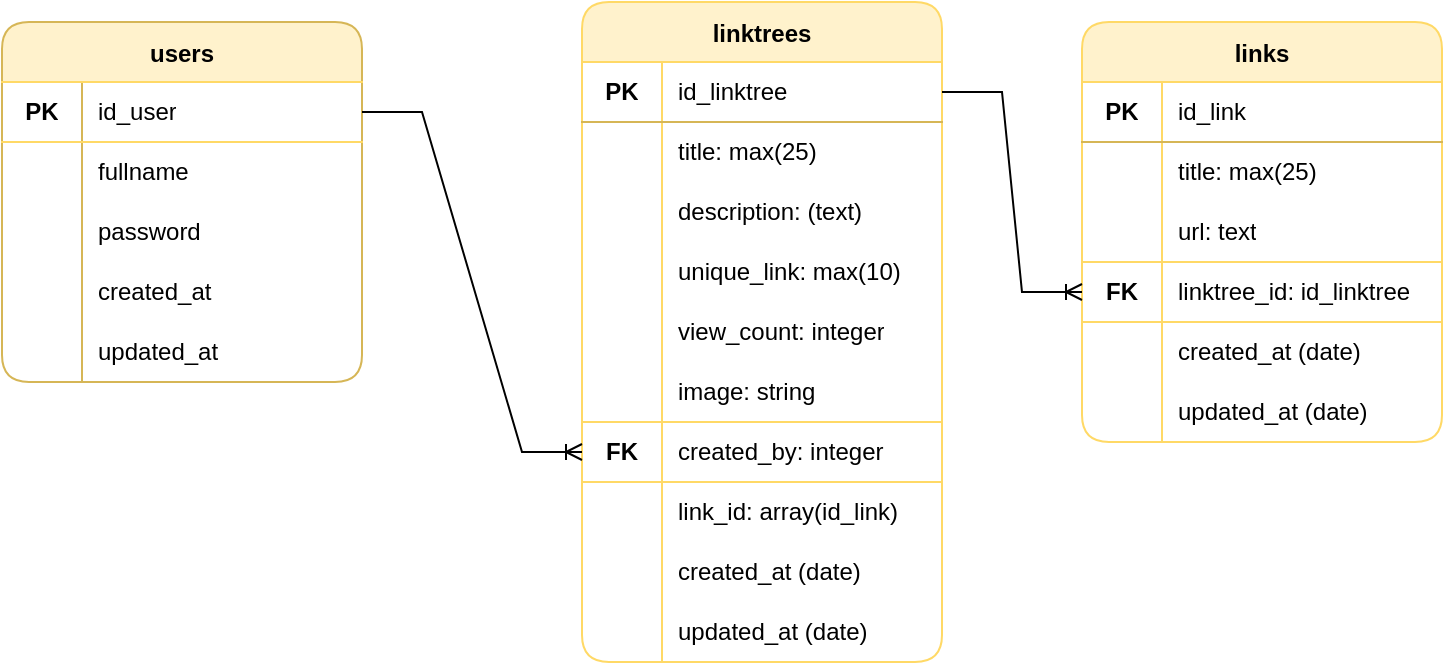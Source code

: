 <mxfile version="20.5.3" type="device"><diagram id="C5RBs43oDa-KdzZeNtuy" name="Page-1"><mxGraphModel dx="694" dy="386" grid="1" gridSize="10" guides="1" tooltips="1" connect="1" arrows="1" fold="1" page="1" pageScale="1" pageWidth="827" pageHeight="1169" math="0" shadow="0"><root><mxCell id="WIyWlLk6GJQsqaUBKTNV-0"/><mxCell id="WIyWlLk6GJQsqaUBKTNV-1" parent="WIyWlLk6GJQsqaUBKTNV-0"/><mxCell id="AlNtEMzodnZ2CJ6hT4FU-3" value="users" style="shape=table;startSize=30;container=1;collapsible=0;childLayout=tableLayout;fixedRows=1;rowLines=0;fontStyle=1;rounded=1;fillStyle=auto;strokeWidth=1;fillColor=#fff2cc;strokeColor=#d6b656;swimlaneFillColor=default;swimlaneLine=1;" vertex="1" parent="WIyWlLk6GJQsqaUBKTNV-1"><mxGeometry x="50" y="40" width="180" height="180" as="geometry"/></mxCell><mxCell id="AlNtEMzodnZ2CJ6hT4FU-4" value="" style="shape=tableRow;horizontal=0;startSize=0;swimlaneHead=0;swimlaneBody=0;top=1;left=0;bottom=1;right=0;collapsible=0;dropTarget=0;fillColor=none;points=[[0,0.5],[1,0.5]];portConstraint=eastwest;rounded=0;fillStyle=auto;strokeWidth=1;strokeColor=#FFD966;" vertex="1" parent="AlNtEMzodnZ2CJ6hT4FU-3"><mxGeometry y="30" width="180" height="30" as="geometry"/></mxCell><mxCell id="AlNtEMzodnZ2CJ6hT4FU-5" value="&lt;b&gt;PK&lt;/b&gt;" style="shape=partialRectangle;html=1;whiteSpace=wrap;connectable=0;fillColor=none;top=0;left=0;bottom=0;right=0;overflow=hidden;pointerEvents=1;rounded=0;fillStyle=auto;strokeWidth=0;" vertex="1" parent="AlNtEMzodnZ2CJ6hT4FU-4"><mxGeometry width="40" height="30" as="geometry"><mxRectangle width="40" height="30" as="alternateBounds"/></mxGeometry></mxCell><mxCell id="AlNtEMzodnZ2CJ6hT4FU-6" value="id_user" style="shape=partialRectangle;html=1;whiteSpace=wrap;connectable=0;fillColor=none;top=0;left=0;bottom=0;right=0;align=left;spacingLeft=6;overflow=hidden;rounded=0;fillStyle=auto;strokeWidth=0;" vertex="1" parent="AlNtEMzodnZ2CJ6hT4FU-4"><mxGeometry x="40" width="140" height="30" as="geometry"><mxRectangle width="140" height="30" as="alternateBounds"/></mxGeometry></mxCell><mxCell id="AlNtEMzodnZ2CJ6hT4FU-7" value="" style="shape=tableRow;horizontal=0;startSize=0;swimlaneHead=0;swimlaneBody=0;top=0;left=0;bottom=0;right=0;collapsible=0;dropTarget=0;fillColor=none;points=[[0,0.5],[1,0.5]];portConstraint=eastwest;rounded=0;fillStyle=auto;strokeWidth=0;" vertex="1" parent="AlNtEMzodnZ2CJ6hT4FU-3"><mxGeometry y="60" width="180" height="30" as="geometry"/></mxCell><mxCell id="AlNtEMzodnZ2CJ6hT4FU-8" value="" style="shape=partialRectangle;html=1;whiteSpace=wrap;connectable=0;fillColor=none;top=0;left=0;bottom=0;right=0;overflow=hidden;rounded=0;fillStyle=auto;strokeWidth=0;" vertex="1" parent="AlNtEMzodnZ2CJ6hT4FU-7"><mxGeometry width="40" height="30" as="geometry"><mxRectangle width="40" height="30" as="alternateBounds"/></mxGeometry></mxCell><mxCell id="AlNtEMzodnZ2CJ6hT4FU-9" value="fullname" style="shape=partialRectangle;html=1;whiteSpace=wrap;connectable=0;fillColor=none;top=0;left=0;bottom=0;right=0;align=left;spacingLeft=6;overflow=hidden;rounded=0;fillStyle=auto;strokeWidth=0;" vertex="1" parent="AlNtEMzodnZ2CJ6hT4FU-7"><mxGeometry x="40" width="140" height="30" as="geometry"><mxRectangle width="140" height="30" as="alternateBounds"/></mxGeometry></mxCell><mxCell id="AlNtEMzodnZ2CJ6hT4FU-10" value="" style="shape=tableRow;horizontal=0;startSize=0;swimlaneHead=0;swimlaneBody=0;top=0;left=0;bottom=0;right=0;collapsible=0;dropTarget=0;fillColor=none;points=[[0,0.5],[1,0.5]];portConstraint=eastwest;rounded=0;fillStyle=auto;strokeWidth=0;" vertex="1" parent="AlNtEMzodnZ2CJ6hT4FU-3"><mxGeometry y="90" width="180" height="30" as="geometry"/></mxCell><mxCell id="AlNtEMzodnZ2CJ6hT4FU-11" value="" style="shape=partialRectangle;html=1;whiteSpace=wrap;connectable=0;fillColor=none;top=0;left=0;bottom=0;right=0;overflow=hidden;rounded=0;fillStyle=auto;strokeWidth=0;" vertex="1" parent="AlNtEMzodnZ2CJ6hT4FU-10"><mxGeometry width="40" height="30" as="geometry"><mxRectangle width="40" height="30" as="alternateBounds"/></mxGeometry></mxCell><mxCell id="AlNtEMzodnZ2CJ6hT4FU-12" value="password" style="shape=partialRectangle;html=1;whiteSpace=wrap;connectable=0;fillColor=none;top=0;left=0;bottom=0;right=0;align=left;spacingLeft=6;overflow=hidden;rounded=0;fillStyle=auto;strokeWidth=0;" vertex="1" parent="AlNtEMzodnZ2CJ6hT4FU-10"><mxGeometry x="40" width="140" height="30" as="geometry"><mxRectangle width="140" height="30" as="alternateBounds"/></mxGeometry></mxCell><mxCell id="AlNtEMzodnZ2CJ6hT4FU-19" style="shape=tableRow;horizontal=0;startSize=0;swimlaneHead=0;swimlaneBody=0;top=0;left=0;bottom=0;right=0;collapsible=0;dropTarget=0;fillColor=none;points=[[0,0.5],[1,0.5]];portConstraint=eastwest;rounded=0;fillStyle=auto;strokeWidth=0;" vertex="1" parent="AlNtEMzodnZ2CJ6hT4FU-3"><mxGeometry y="120" width="180" height="30" as="geometry"/></mxCell><mxCell id="AlNtEMzodnZ2CJ6hT4FU-20" style="shape=partialRectangle;html=1;whiteSpace=wrap;connectable=0;fillColor=none;top=0;left=0;bottom=0;right=0;overflow=hidden;rounded=0;fillStyle=auto;strokeWidth=0;" vertex="1" parent="AlNtEMzodnZ2CJ6hT4FU-19"><mxGeometry width="40" height="30" as="geometry"><mxRectangle width="40" height="30" as="alternateBounds"/></mxGeometry></mxCell><mxCell id="AlNtEMzodnZ2CJ6hT4FU-21" value="created_at" style="shape=partialRectangle;html=1;whiteSpace=wrap;connectable=0;fillColor=none;top=0;left=0;bottom=0;right=0;align=left;spacingLeft=6;overflow=hidden;rounded=0;fillStyle=auto;strokeWidth=0;" vertex="1" parent="AlNtEMzodnZ2CJ6hT4FU-19"><mxGeometry x="40" width="140" height="30" as="geometry"><mxRectangle width="140" height="30" as="alternateBounds"/></mxGeometry></mxCell><mxCell id="AlNtEMzodnZ2CJ6hT4FU-16" style="shape=tableRow;horizontal=0;startSize=0;swimlaneHead=0;swimlaneBody=0;top=0;left=0;bottom=0;right=0;collapsible=0;dropTarget=0;fillColor=none;points=[[0,0.5],[1,0.5]];portConstraint=eastwest;rounded=0;fillStyle=auto;strokeWidth=0;" vertex="1" parent="AlNtEMzodnZ2CJ6hT4FU-3"><mxGeometry y="150" width="180" height="30" as="geometry"/></mxCell><mxCell id="AlNtEMzodnZ2CJ6hT4FU-17" style="shape=partialRectangle;html=1;whiteSpace=wrap;connectable=0;fillColor=none;top=0;left=0;bottom=0;right=0;overflow=hidden;rounded=0;fillStyle=auto;strokeWidth=0;" vertex="1" parent="AlNtEMzodnZ2CJ6hT4FU-16"><mxGeometry width="40" height="30" as="geometry"><mxRectangle width="40" height="30" as="alternateBounds"/></mxGeometry></mxCell><mxCell id="AlNtEMzodnZ2CJ6hT4FU-18" value="updated_at" style="shape=partialRectangle;html=1;whiteSpace=wrap;connectable=0;fillColor=none;top=0;left=0;bottom=0;right=0;align=left;spacingLeft=6;overflow=hidden;rounded=0;fillStyle=auto;strokeWidth=0;" vertex="1" parent="AlNtEMzodnZ2CJ6hT4FU-16"><mxGeometry x="40" width="140" height="30" as="geometry"><mxRectangle width="140" height="30" as="alternateBounds"/></mxGeometry></mxCell><mxCell id="AlNtEMzodnZ2CJ6hT4FU-22" value="linktrees" style="shape=table;startSize=30;container=1;collapsible=0;childLayout=tableLayout;fixedRows=1;rowLines=0;fontStyle=1;rounded=1;fillStyle=auto;strokeWidth=1;fillColor=#fff2cc;strokeColor=#FFD966;swimlaneFillColor=default;swimlaneLine=1;" vertex="1" parent="WIyWlLk6GJQsqaUBKTNV-1"><mxGeometry x="340" y="30" width="180" height="330" as="geometry"/></mxCell><mxCell id="AlNtEMzodnZ2CJ6hT4FU-23" value="" style="shape=tableRow;horizontal=0;startSize=0;swimlaneHead=1;swimlaneBody=0;top=0;left=0;bottom=0;right=0;collapsible=0;dropTarget=0;fillColor=none;points=[[0,0.5],[1,0.5]];portConstraint=eastwest;rounded=0;fillStyle=auto;strokeWidth=0;perimeterSpacing=0;swimlaneFillColor=none;labelBorderColor=#000000;fontStyle=0;align=left;" vertex="1" parent="AlNtEMzodnZ2CJ6hT4FU-22"><mxGeometry y="30" width="180" height="30" as="geometry"/></mxCell><mxCell id="AlNtEMzodnZ2CJ6hT4FU-24" value="&lt;b&gt;PK&lt;/b&gt;" style="shape=partialRectangle;html=1;whiteSpace=wrap;connectable=0;fillColor=none;top=0;left=0;bottom=1;right=0;overflow=hidden;pointerEvents=1;rounded=0;fillStyle=auto;strokeWidth=1;strokeColor=#d6b656;" vertex="1" parent="AlNtEMzodnZ2CJ6hT4FU-23"><mxGeometry width="40" height="30" as="geometry"><mxRectangle width="40" height="30" as="alternateBounds"/></mxGeometry></mxCell><mxCell id="AlNtEMzodnZ2CJ6hT4FU-25" value="id_linktree" style="shape=partialRectangle;html=1;whiteSpace=wrap;connectable=0;fillColor=none;top=0;left=0;bottom=1;right=0;align=left;spacingLeft=6;overflow=hidden;rounded=0;fillStyle=auto;strokeWidth=1;strokeColor=#d6b656;gradientColor=default;" vertex="1" parent="AlNtEMzodnZ2CJ6hT4FU-23"><mxGeometry x="40" width="140" height="30" as="geometry"><mxRectangle width="140" height="30" as="alternateBounds"/></mxGeometry></mxCell><mxCell id="AlNtEMzodnZ2CJ6hT4FU-26" value="" style="shape=tableRow;horizontal=0;startSize=0;swimlaneHead=0;swimlaneBody=0;top=0;left=0;bottom=0;right=0;collapsible=0;dropTarget=0;fillColor=none;points=[[0,0.5],[1,0.5]];portConstraint=eastwest;rounded=0;fillStyle=auto;strokeWidth=0;" vertex="1" parent="AlNtEMzodnZ2CJ6hT4FU-22"><mxGeometry y="60" width="180" height="30" as="geometry"/></mxCell><mxCell id="AlNtEMzodnZ2CJ6hT4FU-27" value="" style="shape=partialRectangle;html=1;whiteSpace=wrap;connectable=0;fillColor=none;top=0;left=0;bottom=0;right=0;overflow=hidden;rounded=0;fillStyle=auto;strokeWidth=0;" vertex="1" parent="AlNtEMzodnZ2CJ6hT4FU-26"><mxGeometry width="40" height="30" as="geometry"><mxRectangle width="40" height="30" as="alternateBounds"/></mxGeometry></mxCell><mxCell id="AlNtEMzodnZ2CJ6hT4FU-28" value="title: max(25)" style="shape=partialRectangle;html=1;whiteSpace=wrap;connectable=0;fillColor=none;top=0;left=0;bottom=0;right=0;align=left;spacingLeft=6;overflow=hidden;rounded=0;fillStyle=auto;strokeWidth=0;" vertex="1" parent="AlNtEMzodnZ2CJ6hT4FU-26"><mxGeometry x="40" width="140" height="30" as="geometry"><mxRectangle width="140" height="30" as="alternateBounds"/></mxGeometry></mxCell><mxCell id="AlNtEMzodnZ2CJ6hT4FU-29" value="" style="shape=tableRow;horizontal=0;startSize=0;swimlaneHead=0;swimlaneBody=0;top=0;left=0;bottom=0;right=0;collapsible=0;dropTarget=0;fillColor=none;points=[[0,0.5],[1,0.5]];portConstraint=eastwest;rounded=0;fillStyle=auto;strokeWidth=0;" vertex="1" parent="AlNtEMzodnZ2CJ6hT4FU-22"><mxGeometry y="90" width="180" height="30" as="geometry"/></mxCell><mxCell id="AlNtEMzodnZ2CJ6hT4FU-30" value="" style="shape=partialRectangle;html=1;whiteSpace=wrap;connectable=0;fillColor=none;top=0;left=0;bottom=0;right=0;overflow=hidden;rounded=0;fillStyle=auto;strokeWidth=0;" vertex="1" parent="AlNtEMzodnZ2CJ6hT4FU-29"><mxGeometry width="40" height="30" as="geometry"><mxRectangle width="40" height="30" as="alternateBounds"/></mxGeometry></mxCell><mxCell id="AlNtEMzodnZ2CJ6hT4FU-31" value="description: (text)" style="shape=partialRectangle;html=1;whiteSpace=wrap;connectable=0;fillColor=none;top=0;left=0;bottom=0;right=0;align=left;spacingLeft=6;overflow=hidden;rounded=0;fillStyle=auto;strokeWidth=0;" vertex="1" parent="AlNtEMzodnZ2CJ6hT4FU-29"><mxGeometry x="40" width="140" height="30" as="geometry"><mxRectangle width="140" height="30" as="alternateBounds"/></mxGeometry></mxCell><mxCell id="AlNtEMzodnZ2CJ6hT4FU-44" style="shape=tableRow;horizontal=0;startSize=0;swimlaneHead=0;swimlaneBody=0;top=0;left=0;bottom=0;right=0;collapsible=0;dropTarget=0;fillColor=none;points=[[0,0.5],[1,0.5]];portConstraint=eastwest;rounded=0;fillStyle=auto;strokeWidth=0;" vertex="1" parent="AlNtEMzodnZ2CJ6hT4FU-22"><mxGeometry y="120" width="180" height="30" as="geometry"/></mxCell><mxCell id="AlNtEMzodnZ2CJ6hT4FU-45" style="shape=partialRectangle;html=1;whiteSpace=wrap;connectable=0;fillColor=none;top=0;left=0;bottom=0;right=0;overflow=hidden;rounded=0;fillStyle=auto;strokeWidth=0;" vertex="1" parent="AlNtEMzodnZ2CJ6hT4FU-44"><mxGeometry width="40" height="30" as="geometry"><mxRectangle width="40" height="30" as="alternateBounds"/></mxGeometry></mxCell><mxCell id="AlNtEMzodnZ2CJ6hT4FU-46" value="unique_link: max(10)" style="shape=partialRectangle;html=1;whiteSpace=wrap;connectable=0;fillColor=none;top=0;left=0;bottom=0;right=0;align=left;spacingLeft=6;overflow=hidden;rounded=0;fillStyle=auto;strokeWidth=0;" vertex="1" parent="AlNtEMzodnZ2CJ6hT4FU-44"><mxGeometry x="40" width="140" height="30" as="geometry"><mxRectangle width="140" height="30" as="alternateBounds"/></mxGeometry></mxCell><mxCell id="AlNtEMzodnZ2CJ6hT4FU-41" style="shape=tableRow;horizontal=0;startSize=0;swimlaneHead=0;swimlaneBody=0;top=0;left=0;bottom=0;right=0;collapsible=0;dropTarget=0;fillColor=none;points=[[0,0.5],[1,0.5]];portConstraint=eastwest;rounded=0;fillStyle=auto;strokeWidth=0;" vertex="1" parent="AlNtEMzodnZ2CJ6hT4FU-22"><mxGeometry y="150" width="180" height="30" as="geometry"/></mxCell><mxCell id="AlNtEMzodnZ2CJ6hT4FU-42" style="shape=partialRectangle;html=1;whiteSpace=wrap;connectable=0;fillColor=none;top=0;left=0;bottom=0;right=0;overflow=hidden;rounded=0;fillStyle=auto;strokeWidth=0;" vertex="1" parent="AlNtEMzodnZ2CJ6hT4FU-41"><mxGeometry width="40" height="30" as="geometry"><mxRectangle width="40" height="30" as="alternateBounds"/></mxGeometry></mxCell><mxCell id="AlNtEMzodnZ2CJ6hT4FU-43" value="view_count: integer" style="shape=partialRectangle;html=1;whiteSpace=wrap;connectable=0;fillColor=none;top=0;left=0;bottom=0;right=0;align=left;spacingLeft=6;overflow=hidden;rounded=0;fillStyle=auto;strokeWidth=0;" vertex="1" parent="AlNtEMzodnZ2CJ6hT4FU-41"><mxGeometry x="40" width="140" height="30" as="geometry"><mxRectangle width="140" height="30" as="alternateBounds"/></mxGeometry></mxCell><mxCell id="AlNtEMzodnZ2CJ6hT4FU-92" style="shape=tableRow;horizontal=0;startSize=0;swimlaneHead=0;swimlaneBody=0;top=0;left=0;bottom=0;right=0;collapsible=0;dropTarget=0;fillColor=none;points=[[0,0.5],[1,0.5]];portConstraint=eastwest;rounded=0;fillStyle=auto;strokeWidth=0;" vertex="1" parent="AlNtEMzodnZ2CJ6hT4FU-22"><mxGeometry y="180" width="180" height="30" as="geometry"/></mxCell><mxCell id="AlNtEMzodnZ2CJ6hT4FU-93" style="shape=partialRectangle;html=1;whiteSpace=wrap;connectable=0;fillColor=none;top=0;left=0;bottom=0;right=0;overflow=hidden;rounded=0;fillStyle=auto;strokeWidth=0;" vertex="1" parent="AlNtEMzodnZ2CJ6hT4FU-92"><mxGeometry width="40" height="30" as="geometry"><mxRectangle width="40" height="30" as="alternateBounds"/></mxGeometry></mxCell><mxCell id="AlNtEMzodnZ2CJ6hT4FU-94" value="image: string" style="shape=partialRectangle;html=1;whiteSpace=wrap;connectable=0;fillColor=none;top=0;left=0;bottom=0;right=0;align=left;spacingLeft=6;overflow=hidden;rounded=0;fillStyle=auto;strokeWidth=0;" vertex="1" parent="AlNtEMzodnZ2CJ6hT4FU-92"><mxGeometry x="40" width="140" height="30" as="geometry"><mxRectangle width="140" height="30" as="alternateBounds"/></mxGeometry></mxCell><mxCell id="AlNtEMzodnZ2CJ6hT4FU-47" style="shape=tableRow;horizontal=0;startSize=0;swimlaneHead=0;swimlaneBody=0;top=1;left=0;bottom=1;right=0;collapsible=0;dropTarget=0;fillColor=none;points=[[0,0.5],[1,0.5]];portConstraint=eastwest;rounded=0;fillStyle=auto;strokeWidth=1;strokeColor=#FFD966;" vertex="1" parent="AlNtEMzodnZ2CJ6hT4FU-22"><mxGeometry y="210" width="180" height="30" as="geometry"/></mxCell><mxCell id="AlNtEMzodnZ2CJ6hT4FU-48" value="&lt;b&gt;FK&lt;/b&gt;" style="shape=partialRectangle;html=1;whiteSpace=wrap;connectable=0;fillColor=none;top=0;left=0;bottom=0;right=0;overflow=hidden;rounded=0;fillStyle=auto;strokeWidth=0;" vertex="1" parent="AlNtEMzodnZ2CJ6hT4FU-47"><mxGeometry width="40" height="30" as="geometry"><mxRectangle width="40" height="30" as="alternateBounds"/></mxGeometry></mxCell><mxCell id="AlNtEMzodnZ2CJ6hT4FU-49" value="created_by: integer" style="shape=partialRectangle;html=1;whiteSpace=wrap;connectable=0;fillColor=none;top=0;left=0;bottom=0;right=0;align=left;spacingLeft=6;overflow=hidden;rounded=0;fillStyle=auto;strokeWidth=0;" vertex="1" parent="AlNtEMzodnZ2CJ6hT4FU-47"><mxGeometry x="40" width="140" height="30" as="geometry"><mxRectangle width="140" height="30" as="alternateBounds"/></mxGeometry></mxCell><mxCell id="AlNtEMzodnZ2CJ6hT4FU-38" style="shape=tableRow;horizontal=0;startSize=0;swimlaneHead=0;swimlaneBody=0;top=0;left=0;bottom=0;right=0;collapsible=0;dropTarget=0;fillColor=none;points=[[0,0.5],[1,0.5]];portConstraint=eastwest;rounded=0;fillStyle=auto;strokeWidth=1;strokeColor=#FFD966;connectable=1;" vertex="1" parent="AlNtEMzodnZ2CJ6hT4FU-22"><mxGeometry y="240" width="180" height="30" as="geometry"/></mxCell><mxCell id="AlNtEMzodnZ2CJ6hT4FU-39" value="" style="shape=partialRectangle;html=1;whiteSpace=wrap;connectable=0;fillColor=none;top=0;left=0;bottom=0;right=0;overflow=hidden;rounded=0;fillStyle=auto;strokeWidth=0;" vertex="1" parent="AlNtEMzodnZ2CJ6hT4FU-38"><mxGeometry width="40" height="30" as="geometry"><mxRectangle width="40" height="30" as="alternateBounds"/></mxGeometry></mxCell><mxCell id="AlNtEMzodnZ2CJ6hT4FU-40" value="link_id: array(id_link)" style="shape=partialRectangle;html=1;whiteSpace=wrap;connectable=0;fillColor=none;top=0;left=0;bottom=0;right=0;align=left;spacingLeft=6;overflow=hidden;rounded=0;fillStyle=auto;strokeWidth=0;" vertex="1" parent="AlNtEMzodnZ2CJ6hT4FU-38"><mxGeometry x="40" width="140" height="30" as="geometry"><mxRectangle width="140" height="30" as="alternateBounds"/></mxGeometry></mxCell><mxCell id="AlNtEMzodnZ2CJ6hT4FU-32" style="shape=tableRow;horizontal=0;startSize=0;swimlaneHead=0;swimlaneBody=0;top=0;left=0;bottom=0;right=0;collapsible=0;dropTarget=0;fillColor=none;points=[[0,0.5],[1,0.5]];portConstraint=eastwest;rounded=0;fillStyle=auto;strokeWidth=0;" vertex="1" parent="AlNtEMzodnZ2CJ6hT4FU-22"><mxGeometry y="270" width="180" height="30" as="geometry"/></mxCell><mxCell id="AlNtEMzodnZ2CJ6hT4FU-33" style="shape=partialRectangle;html=1;whiteSpace=wrap;connectable=0;fillColor=none;top=0;left=0;bottom=0;right=0;overflow=hidden;rounded=0;fillStyle=auto;strokeWidth=0;" vertex="1" parent="AlNtEMzodnZ2CJ6hT4FU-32"><mxGeometry width="40" height="30" as="geometry"><mxRectangle width="40" height="30" as="alternateBounds"/></mxGeometry></mxCell><mxCell id="AlNtEMzodnZ2CJ6hT4FU-34" value="created_at (date)" style="shape=partialRectangle;html=1;whiteSpace=wrap;connectable=0;fillColor=none;top=0;left=0;bottom=0;right=0;align=left;spacingLeft=6;overflow=hidden;rounded=0;fillStyle=auto;strokeWidth=0;" vertex="1" parent="AlNtEMzodnZ2CJ6hT4FU-32"><mxGeometry x="40" width="140" height="30" as="geometry"><mxRectangle width="140" height="30" as="alternateBounds"/></mxGeometry></mxCell><mxCell id="AlNtEMzodnZ2CJ6hT4FU-35" style="shape=tableRow;horizontal=0;startSize=0;swimlaneHead=0;swimlaneBody=0;top=0;left=0;bottom=0;right=0;collapsible=0;dropTarget=0;fillColor=none;points=[[0,0.5],[1,0.5]];portConstraint=eastwest;rounded=0;fillStyle=auto;strokeWidth=0;" vertex="1" parent="AlNtEMzodnZ2CJ6hT4FU-22"><mxGeometry y="300" width="180" height="30" as="geometry"/></mxCell><mxCell id="AlNtEMzodnZ2CJ6hT4FU-36" style="shape=partialRectangle;html=1;whiteSpace=wrap;connectable=0;fillColor=none;top=0;left=0;bottom=0;right=0;overflow=hidden;rounded=0;fillStyle=auto;strokeWidth=0;" vertex="1" parent="AlNtEMzodnZ2CJ6hT4FU-35"><mxGeometry width="40" height="30" as="geometry"><mxRectangle width="40" height="30" as="alternateBounds"/></mxGeometry></mxCell><mxCell id="AlNtEMzodnZ2CJ6hT4FU-37" value="updated_at (date)" style="shape=partialRectangle;html=1;whiteSpace=wrap;connectable=0;fillColor=none;top=0;left=0;bottom=0;right=0;align=left;spacingLeft=6;overflow=hidden;rounded=0;fillStyle=auto;strokeWidth=0;" vertex="1" parent="AlNtEMzodnZ2CJ6hT4FU-35"><mxGeometry x="40" width="140" height="30" as="geometry"><mxRectangle width="140" height="30" as="alternateBounds"/></mxGeometry></mxCell><mxCell id="AlNtEMzodnZ2CJ6hT4FU-50" value="" style="edgeStyle=entityRelationEdgeStyle;fontSize=12;html=1;endArrow=ERoneToMany;rounded=0;exitX=1;exitY=0.5;exitDx=0;exitDy=0;" edge="1" parent="WIyWlLk6GJQsqaUBKTNV-1" source="AlNtEMzodnZ2CJ6hT4FU-4" target="AlNtEMzodnZ2CJ6hT4FU-47"><mxGeometry width="100" height="100" relative="1" as="geometry"><mxPoint x="210" y="220" as="sourcePoint"/><mxPoint x="310" y="120" as="targetPoint"/></mxGeometry></mxCell><mxCell id="AlNtEMzodnZ2CJ6hT4FU-64" value="links" style="shape=table;startSize=30;container=1;collapsible=0;childLayout=tableLayout;fixedRows=1;rowLines=0;fontStyle=1;rounded=1;fillStyle=auto;strokeWidth=1;fillColor=#fff2cc;strokeColor=#FFD966;swimlaneFillColor=default;swimlaneLine=1;" vertex="1" parent="WIyWlLk6GJQsqaUBKTNV-1"><mxGeometry x="590" y="40" width="180" height="210" as="geometry"/></mxCell><mxCell id="AlNtEMzodnZ2CJ6hT4FU-65" value="" style="shape=tableRow;horizontal=0;startSize=0;swimlaneHead=1;swimlaneBody=0;top=0;left=0;bottom=0;right=0;collapsible=0;dropTarget=0;fillColor=none;points=[[0,0.5],[1,0.5]];portConstraint=eastwest;rounded=0;fillStyle=auto;strokeWidth=0;perimeterSpacing=0;swimlaneFillColor=none;labelBorderColor=#000000;fontStyle=0;align=left;" vertex="1" parent="AlNtEMzodnZ2CJ6hT4FU-64"><mxGeometry y="30" width="180" height="30" as="geometry"/></mxCell><mxCell id="AlNtEMzodnZ2CJ6hT4FU-66" value="&lt;b&gt;PK&lt;/b&gt;" style="shape=partialRectangle;html=1;whiteSpace=wrap;connectable=0;fillColor=none;top=0;left=0;bottom=1;right=0;overflow=hidden;pointerEvents=1;rounded=0;fillStyle=auto;strokeWidth=1;strokeColor=#d6b656;" vertex="1" parent="AlNtEMzodnZ2CJ6hT4FU-65"><mxGeometry width="40" height="30" as="geometry"><mxRectangle width="40" height="30" as="alternateBounds"/></mxGeometry></mxCell><mxCell id="AlNtEMzodnZ2CJ6hT4FU-67" value="id_link" style="shape=partialRectangle;html=1;whiteSpace=wrap;connectable=0;fillColor=none;top=0;left=0;bottom=1;right=0;align=left;spacingLeft=6;overflow=hidden;rounded=0;fillStyle=auto;strokeWidth=1;strokeColor=#d6b656;gradientColor=default;" vertex="1" parent="AlNtEMzodnZ2CJ6hT4FU-65"><mxGeometry x="40" width="140" height="30" as="geometry"><mxRectangle width="140" height="30" as="alternateBounds"/></mxGeometry></mxCell><mxCell id="AlNtEMzodnZ2CJ6hT4FU-68" value="" style="shape=tableRow;horizontal=0;startSize=0;swimlaneHead=0;swimlaneBody=0;top=0;left=0;bottom=0;right=0;collapsible=0;dropTarget=0;fillColor=none;points=[[0,0.5],[1,0.5]];portConstraint=eastwest;rounded=0;fillStyle=auto;strokeWidth=0;" vertex="1" parent="AlNtEMzodnZ2CJ6hT4FU-64"><mxGeometry y="60" width="180" height="30" as="geometry"/></mxCell><mxCell id="AlNtEMzodnZ2CJ6hT4FU-69" value="" style="shape=partialRectangle;html=1;whiteSpace=wrap;connectable=0;fillColor=none;top=0;left=0;bottom=0;right=0;overflow=hidden;rounded=0;fillStyle=auto;strokeWidth=0;" vertex="1" parent="AlNtEMzodnZ2CJ6hT4FU-68"><mxGeometry width="40" height="30" as="geometry"><mxRectangle width="40" height="30" as="alternateBounds"/></mxGeometry></mxCell><mxCell id="AlNtEMzodnZ2CJ6hT4FU-70" value="title: max(25)" style="shape=partialRectangle;html=1;whiteSpace=wrap;connectable=0;fillColor=none;top=0;left=0;bottom=0;right=0;align=left;spacingLeft=6;overflow=hidden;rounded=0;fillStyle=auto;strokeWidth=0;" vertex="1" parent="AlNtEMzodnZ2CJ6hT4FU-68"><mxGeometry x="40" width="140" height="30" as="geometry"><mxRectangle width="140" height="30" as="alternateBounds"/></mxGeometry></mxCell><mxCell id="AlNtEMzodnZ2CJ6hT4FU-71" value="" style="shape=tableRow;horizontal=0;startSize=0;swimlaneHead=0;swimlaneBody=0;top=0;left=0;bottom=0;right=0;collapsible=0;dropTarget=0;fillColor=none;points=[[0,0.5],[1,0.5]];portConstraint=eastwest;rounded=0;fillStyle=auto;strokeWidth=0;" vertex="1" parent="AlNtEMzodnZ2CJ6hT4FU-64"><mxGeometry y="90" width="180" height="30" as="geometry"/></mxCell><mxCell id="AlNtEMzodnZ2CJ6hT4FU-72" value="" style="shape=partialRectangle;html=1;whiteSpace=wrap;connectable=0;fillColor=none;top=0;left=0;bottom=0;right=0;overflow=hidden;rounded=0;fillStyle=auto;strokeWidth=0;" vertex="1" parent="AlNtEMzodnZ2CJ6hT4FU-71"><mxGeometry width="40" height="30" as="geometry"><mxRectangle width="40" height="30" as="alternateBounds"/></mxGeometry></mxCell><mxCell id="AlNtEMzodnZ2CJ6hT4FU-73" value="url: text" style="shape=partialRectangle;html=1;whiteSpace=wrap;connectable=0;fillColor=none;top=0;left=0;bottom=0;right=0;align=left;spacingLeft=6;overflow=hidden;rounded=0;fillStyle=auto;strokeWidth=0;" vertex="1" parent="AlNtEMzodnZ2CJ6hT4FU-71"><mxGeometry x="40" width="140" height="30" as="geometry"><mxRectangle width="140" height="30" as="alternateBounds"/></mxGeometry></mxCell><mxCell id="AlNtEMzodnZ2CJ6hT4FU-83" style="shape=tableRow;horizontal=0;startSize=0;swimlaneHead=0;swimlaneBody=0;top=1;left=0;bottom=1;right=0;collapsible=0;dropTarget=0;fillColor=none;points=[[0,0.5],[1,0.5]];portConstraint=eastwest;rounded=0;fillStyle=auto;strokeWidth=1;strokeColor=#FFD966;" vertex="1" parent="AlNtEMzodnZ2CJ6hT4FU-64"><mxGeometry y="120" width="180" height="30" as="geometry"/></mxCell><mxCell id="AlNtEMzodnZ2CJ6hT4FU-84" value="&lt;b&gt;FK&lt;/b&gt;" style="shape=partialRectangle;html=1;whiteSpace=wrap;connectable=0;fillColor=none;top=0;left=0;bottom=0;right=0;overflow=hidden;rounded=0;fillStyle=auto;strokeWidth=0;" vertex="1" parent="AlNtEMzodnZ2CJ6hT4FU-83"><mxGeometry width="40" height="30" as="geometry"><mxRectangle width="40" height="30" as="alternateBounds"/></mxGeometry></mxCell><mxCell id="AlNtEMzodnZ2CJ6hT4FU-85" value="linktree_id: id_linktree" style="shape=partialRectangle;html=1;whiteSpace=wrap;connectable=0;fillColor=none;top=0;left=0;bottom=0;right=0;align=left;spacingLeft=6;overflow=hidden;rounded=0;fillStyle=auto;strokeWidth=0;" vertex="1" parent="AlNtEMzodnZ2CJ6hT4FU-83"><mxGeometry x="40" width="140" height="30" as="geometry"><mxRectangle width="140" height="30" as="alternateBounds"/></mxGeometry></mxCell><mxCell id="AlNtEMzodnZ2CJ6hT4FU-86" style="shape=tableRow;horizontal=0;startSize=0;swimlaneHead=0;swimlaneBody=0;top=0;left=0;bottom=0;right=0;collapsible=0;dropTarget=0;fillColor=none;points=[[0,0.5],[1,0.5]];portConstraint=eastwest;rounded=0;fillStyle=auto;strokeWidth=0;" vertex="1" parent="AlNtEMzodnZ2CJ6hT4FU-64"><mxGeometry y="150" width="180" height="30" as="geometry"/></mxCell><mxCell id="AlNtEMzodnZ2CJ6hT4FU-87" style="shape=partialRectangle;html=1;whiteSpace=wrap;connectable=0;fillColor=none;top=0;left=0;bottom=0;right=0;overflow=hidden;rounded=0;fillStyle=auto;strokeWidth=0;" vertex="1" parent="AlNtEMzodnZ2CJ6hT4FU-86"><mxGeometry width="40" height="30" as="geometry"><mxRectangle width="40" height="30" as="alternateBounds"/></mxGeometry></mxCell><mxCell id="AlNtEMzodnZ2CJ6hT4FU-88" value="created_at (date)" style="shape=partialRectangle;html=1;whiteSpace=wrap;connectable=0;fillColor=none;top=0;left=0;bottom=0;right=0;align=left;spacingLeft=6;overflow=hidden;rounded=0;fillStyle=auto;strokeWidth=0;" vertex="1" parent="AlNtEMzodnZ2CJ6hT4FU-86"><mxGeometry x="40" width="140" height="30" as="geometry"><mxRectangle width="140" height="30" as="alternateBounds"/></mxGeometry></mxCell><mxCell id="AlNtEMzodnZ2CJ6hT4FU-89" style="shape=tableRow;horizontal=0;startSize=0;swimlaneHead=0;swimlaneBody=0;top=0;left=0;bottom=0;right=0;collapsible=0;dropTarget=0;fillColor=none;points=[[0,0.5],[1,0.5]];portConstraint=eastwest;rounded=0;fillStyle=auto;strokeWidth=0;" vertex="1" parent="AlNtEMzodnZ2CJ6hT4FU-64"><mxGeometry y="180" width="180" height="30" as="geometry"/></mxCell><mxCell id="AlNtEMzodnZ2CJ6hT4FU-90" style="shape=partialRectangle;html=1;whiteSpace=wrap;connectable=0;fillColor=none;top=0;left=0;bottom=0;right=0;overflow=hidden;rounded=0;fillStyle=auto;strokeWidth=0;" vertex="1" parent="AlNtEMzodnZ2CJ6hT4FU-89"><mxGeometry width="40" height="30" as="geometry"><mxRectangle width="40" height="30" as="alternateBounds"/></mxGeometry></mxCell><mxCell id="AlNtEMzodnZ2CJ6hT4FU-91" value="updated_at (date)" style="shape=partialRectangle;html=1;whiteSpace=wrap;connectable=0;fillColor=none;top=0;left=0;bottom=0;right=0;align=left;spacingLeft=6;overflow=hidden;rounded=0;fillStyle=auto;strokeWidth=0;" vertex="1" parent="AlNtEMzodnZ2CJ6hT4FU-89"><mxGeometry x="40" width="140" height="30" as="geometry"><mxRectangle width="140" height="30" as="alternateBounds"/></mxGeometry></mxCell><mxCell id="AlNtEMzodnZ2CJ6hT4FU-96" value="" style="edgeStyle=entityRelationEdgeStyle;fontSize=12;html=1;endArrow=ERoneToMany;rounded=0;fontColor=default;exitX=1;exitY=0.5;exitDx=0;exitDy=0;entryX=0;entryY=0.5;entryDx=0;entryDy=0;" edge="1" parent="WIyWlLk6GJQsqaUBKTNV-1" source="AlNtEMzodnZ2CJ6hT4FU-23" target="AlNtEMzodnZ2CJ6hT4FU-83"><mxGeometry width="100" height="100" relative="1" as="geometry"><mxPoint x="500" y="250" as="sourcePoint"/><mxPoint x="600" y="150" as="targetPoint"/></mxGeometry></mxCell></root></mxGraphModel></diagram></mxfile>